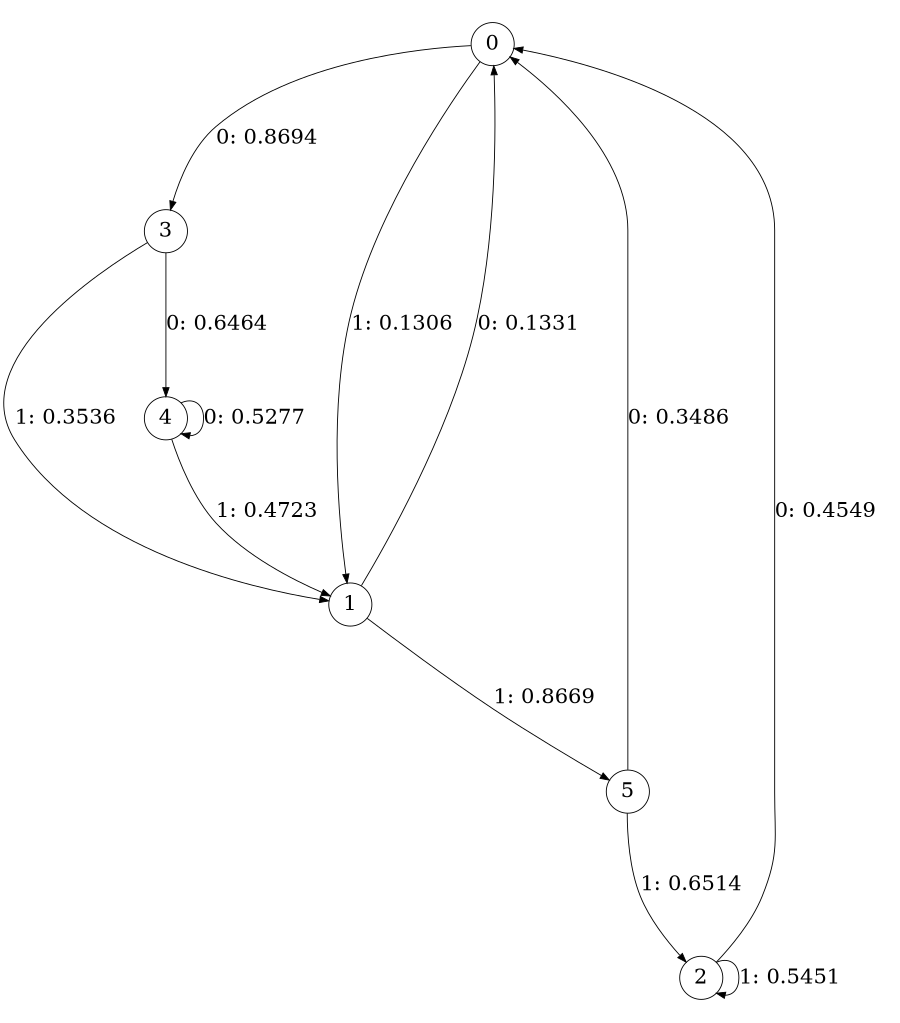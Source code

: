 digraph "ch23randomL3" {
size = "6,8.5";
ratio = "fill";
node [shape = circle];
node [fontsize = 24];
edge [fontsize = 24];
0 -> 3 [label = "0: 0.8694   "];
0 -> 1 [label = "1: 0.1306   "];
1 -> 0 [label = "0: 0.1331   "];
1 -> 5 [label = "1: 0.8669   "];
2 -> 0 [label = "0: 0.4549   "];
2 -> 2 [label = "1: 0.5451   "];
3 -> 4 [label = "0: 0.6464   "];
3 -> 1 [label = "1: 0.3536   "];
4 -> 4 [label = "0: 0.5277   "];
4 -> 1 [label = "1: 0.4723   "];
5 -> 0 [label = "0: 0.3486   "];
5 -> 2 [label = "1: 0.6514   "];
}